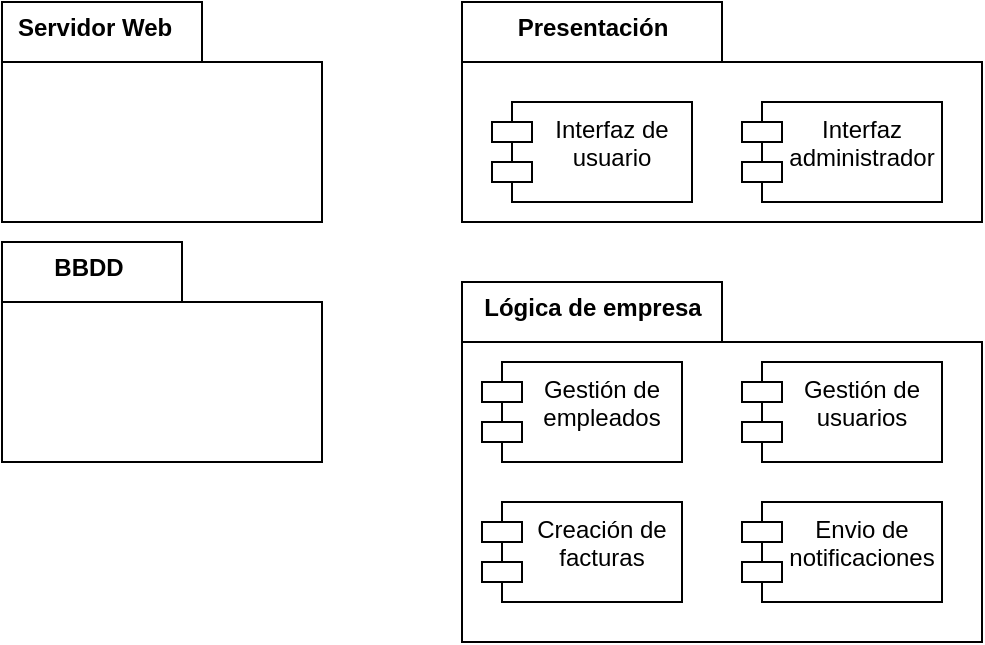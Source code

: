 <mxfile version="24.2.8" type="device">
  <diagram name="Página-1" id="cE0XUju_YS0Qz5RBgs2V">
    <mxGraphModel dx="880" dy="478" grid="1" gridSize="10" guides="1" tooltips="1" connect="1" arrows="1" fold="1" page="1" pageScale="1" pageWidth="827" pageHeight="1169" math="0" shadow="0">
      <root>
        <mxCell id="0" />
        <mxCell id="1" parent="0" />
        <mxCell id="QrRAiKmrcHZ9wGBXE20P-1" value="" style="shape=folder;fontStyle=1;spacingTop=10;tabWidth=130;tabHeight=30;tabPosition=left;html=1;whiteSpace=wrap;" vertex="1" parent="1">
          <mxGeometry x="240" y="80" width="260" height="110" as="geometry" />
        </mxCell>
        <mxCell id="QrRAiKmrcHZ9wGBXE20P-3" value="Presentación" style="text;align=center;fontStyle=1;verticalAlign=middle;spacingLeft=3;spacingRight=3;strokeColor=none;rotatable=0;points=[[0,0.5],[1,0.5]];portConstraint=eastwest;html=1;" vertex="1" parent="1">
          <mxGeometry x="240" y="80" width="130" height="26" as="geometry" />
        </mxCell>
        <mxCell id="QrRAiKmrcHZ9wGBXE20P-4" value="Interfaz de usuario" style="shape=module;align=left;spacingLeft=20;align=center;verticalAlign=top;whiteSpace=wrap;html=1;" vertex="1" parent="1">
          <mxGeometry x="255" y="130" width="100" height="50" as="geometry" />
        </mxCell>
        <mxCell id="QrRAiKmrcHZ9wGBXE20P-5" value="Interfaz administrador" style="shape=module;align=left;spacingLeft=20;align=center;verticalAlign=top;whiteSpace=wrap;html=1;" vertex="1" parent="1">
          <mxGeometry x="380" y="130" width="100" height="50" as="geometry" />
        </mxCell>
        <mxCell id="QrRAiKmrcHZ9wGBXE20P-6" value="" style="shape=folder;fontStyle=1;spacingTop=10;tabWidth=130;tabHeight=30;tabPosition=left;html=1;whiteSpace=wrap;" vertex="1" parent="1">
          <mxGeometry x="240" y="220" width="260" height="180" as="geometry" />
        </mxCell>
        <mxCell id="QrRAiKmrcHZ9wGBXE20P-7" value="Lógica de empresa" style="text;align=center;fontStyle=1;verticalAlign=middle;spacingLeft=3;spacingRight=3;strokeColor=none;rotatable=0;points=[[0,0.5],[1,0.5]];portConstraint=eastwest;html=1;" vertex="1" parent="1">
          <mxGeometry x="240" y="220" width="130" height="26" as="geometry" />
        </mxCell>
        <mxCell id="QrRAiKmrcHZ9wGBXE20P-8" value="Gestión de empleados" style="shape=module;align=left;spacingLeft=20;align=center;verticalAlign=top;whiteSpace=wrap;html=1;" vertex="1" parent="1">
          <mxGeometry x="250" y="260" width="100" height="50" as="geometry" />
        </mxCell>
        <mxCell id="QrRAiKmrcHZ9wGBXE20P-9" value="Gestión de usuarios" style="shape=module;align=left;spacingLeft=20;align=center;verticalAlign=top;whiteSpace=wrap;html=1;" vertex="1" parent="1">
          <mxGeometry x="380" y="260" width="100" height="50" as="geometry" />
        </mxCell>
        <mxCell id="QrRAiKmrcHZ9wGBXE20P-10" value="Creación de facturas" style="shape=module;align=left;spacingLeft=20;align=center;verticalAlign=top;whiteSpace=wrap;html=1;" vertex="1" parent="1">
          <mxGeometry x="250" y="330" width="100" height="50" as="geometry" />
        </mxCell>
        <mxCell id="QrRAiKmrcHZ9wGBXE20P-11" value="Envio de notificaciones" style="shape=module;align=left;spacingLeft=20;align=center;verticalAlign=top;whiteSpace=wrap;html=1;" vertex="1" parent="1">
          <mxGeometry x="380" y="330" width="100" height="50" as="geometry" />
        </mxCell>
        <mxCell id="QrRAiKmrcHZ9wGBXE20P-14" value="" style="group" vertex="1" connectable="0" parent="1">
          <mxGeometry x="10" y="200" width="160" height="110" as="geometry" />
        </mxCell>
        <mxCell id="QrRAiKmrcHZ9wGBXE20P-12" value="" style="shape=folder;fontStyle=1;spacingTop=10;tabWidth=90;tabHeight=30;tabPosition=left;html=1;whiteSpace=wrap;" vertex="1" parent="QrRAiKmrcHZ9wGBXE20P-14">
          <mxGeometry width="160" height="110" as="geometry" />
        </mxCell>
        <mxCell id="QrRAiKmrcHZ9wGBXE20P-13" value="BBDD" style="text;align=center;fontStyle=1;verticalAlign=middle;spacingLeft=3;spacingRight=3;strokeColor=none;rotatable=0;points=[[0,0.5],[1,0.5]];portConstraint=eastwest;html=1;" vertex="1" parent="QrRAiKmrcHZ9wGBXE20P-14">
          <mxGeometry x="10" width="65.455" height="26" as="geometry" />
        </mxCell>
        <mxCell id="QrRAiKmrcHZ9wGBXE20P-20" value="" style="group" vertex="1" connectable="0" parent="1">
          <mxGeometry x="10" y="80" width="160" height="110" as="geometry" />
        </mxCell>
        <mxCell id="QrRAiKmrcHZ9wGBXE20P-16" value="" style="shape=folder;fontStyle=1;spacingTop=10;tabWidth=100;tabHeight=30;tabPosition=left;html=1;whiteSpace=wrap;" vertex="1" parent="QrRAiKmrcHZ9wGBXE20P-20">
          <mxGeometry width="160" height="110" as="geometry" />
        </mxCell>
        <mxCell id="QrRAiKmrcHZ9wGBXE20P-17" value="Servidor Web" style="text;align=center;fontStyle=1;verticalAlign=middle;spacingLeft=3;spacingRight=3;strokeColor=none;rotatable=0;points=[[0,0.5],[1,0.5]];portConstraint=eastwest;html=1;" vertex="1" parent="QrRAiKmrcHZ9wGBXE20P-20">
          <mxGeometry x="9.999" width="71.111" height="26" as="geometry" />
        </mxCell>
      </root>
    </mxGraphModel>
  </diagram>
</mxfile>
